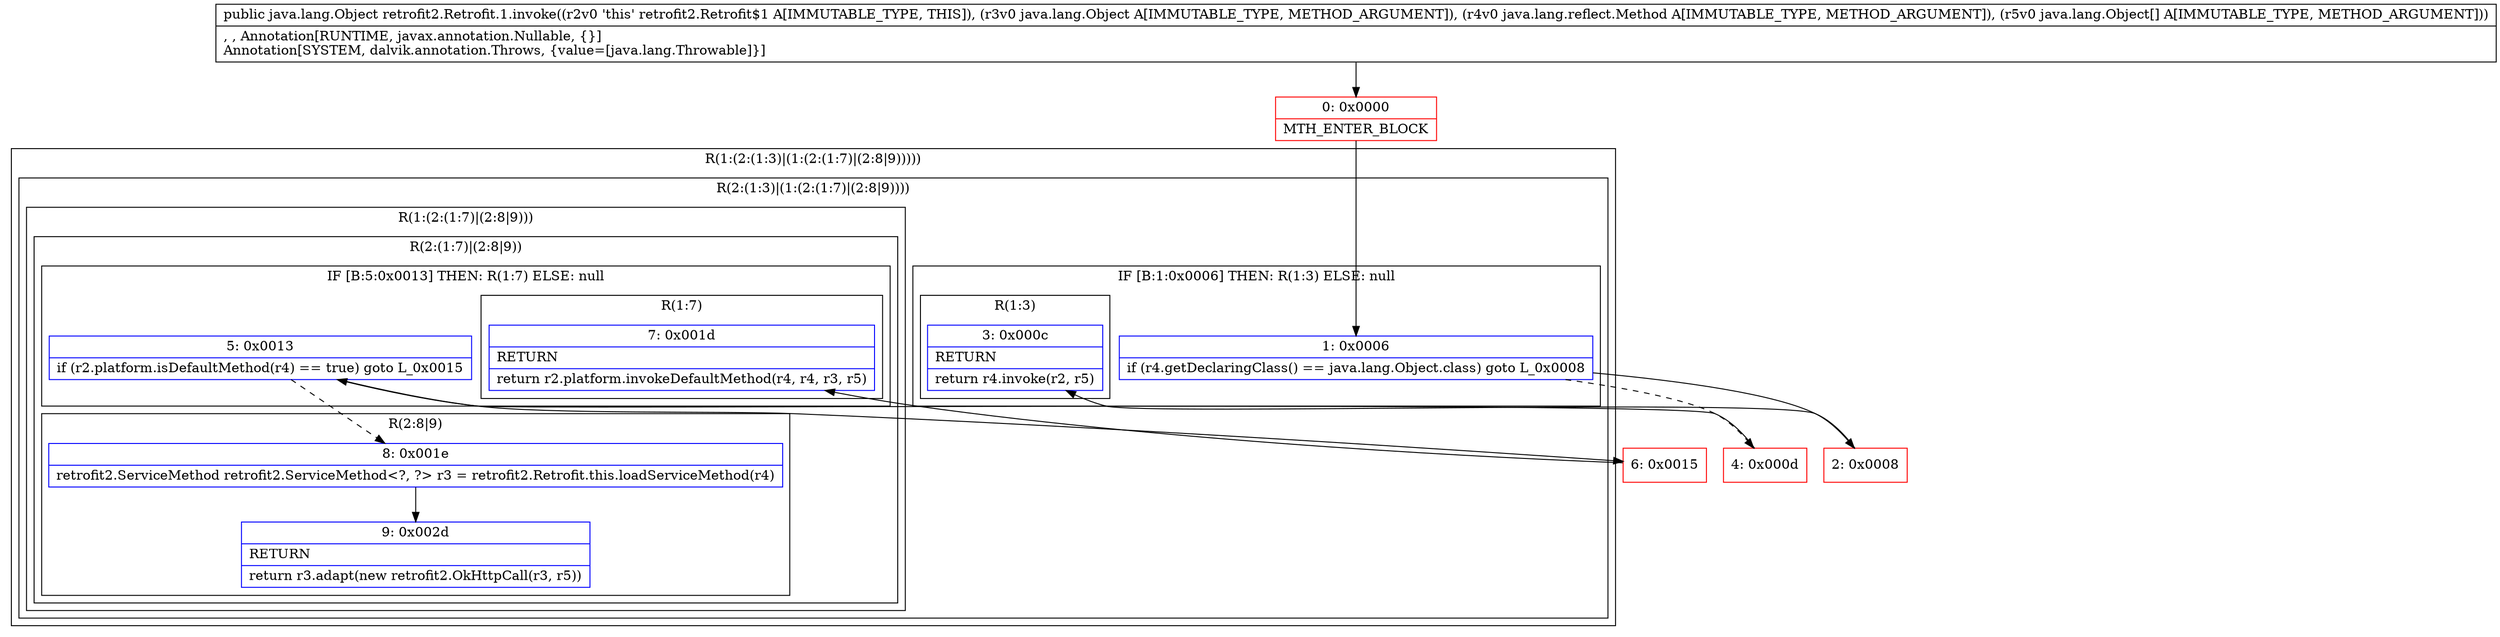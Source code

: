 digraph "CFG forretrofit2.Retrofit.1.invoke(Ljava\/lang\/Object;Ljava\/lang\/reflect\/Method;[Ljava\/lang\/Object;)Ljava\/lang\/Object;" {
subgraph cluster_Region_1966475723 {
label = "R(1:(2:(1:3)|(1:(2:(1:7)|(2:8|9)))))";
node [shape=record,color=blue];
subgraph cluster_Region_375790311 {
label = "R(2:(1:3)|(1:(2:(1:7)|(2:8|9))))";
node [shape=record,color=blue];
subgraph cluster_IfRegion_611106684 {
label = "IF [B:1:0x0006] THEN: R(1:3) ELSE: null";
node [shape=record,color=blue];
Node_1 [shape=record,label="{1\:\ 0x0006|if (r4.getDeclaringClass() == java.lang.Object.class) goto L_0x0008\l}"];
subgraph cluster_Region_372270732 {
label = "R(1:3)";
node [shape=record,color=blue];
Node_3 [shape=record,label="{3\:\ 0x000c|RETURN\l|return r4.invoke(r2, r5)\l}"];
}
}
subgraph cluster_Region_1401773520 {
label = "R(1:(2:(1:7)|(2:8|9)))";
node [shape=record,color=blue];
subgraph cluster_Region_1973077092 {
label = "R(2:(1:7)|(2:8|9))";
node [shape=record,color=blue];
subgraph cluster_IfRegion_885789428 {
label = "IF [B:5:0x0013] THEN: R(1:7) ELSE: null";
node [shape=record,color=blue];
Node_5 [shape=record,label="{5\:\ 0x0013|if (r2.platform.isDefaultMethod(r4) == true) goto L_0x0015\l}"];
subgraph cluster_Region_568137447 {
label = "R(1:7)";
node [shape=record,color=blue];
Node_7 [shape=record,label="{7\:\ 0x001d|RETURN\l|return r2.platform.invokeDefaultMethod(r4, r4, r3, r5)\l}"];
}
}
subgraph cluster_Region_794936223 {
label = "R(2:8|9)";
node [shape=record,color=blue];
Node_8 [shape=record,label="{8\:\ 0x001e|retrofit2.ServiceMethod retrofit2.ServiceMethod\<?, ?\> r3 = retrofit2.Retrofit.this.loadServiceMethod(r4)\l}"];
Node_9 [shape=record,label="{9\:\ 0x002d|RETURN\l|return r3.adapt(new retrofit2.OkHttpCall(r3, r5))\l}"];
}
}
}
}
}
Node_0 [shape=record,color=red,label="{0\:\ 0x0000|MTH_ENTER_BLOCK\l}"];
Node_2 [shape=record,color=red,label="{2\:\ 0x0008}"];
Node_4 [shape=record,color=red,label="{4\:\ 0x000d}"];
Node_6 [shape=record,color=red,label="{6\:\ 0x0015}"];
MethodNode[shape=record,label="{public java.lang.Object retrofit2.Retrofit.1.invoke((r2v0 'this' retrofit2.Retrofit$1 A[IMMUTABLE_TYPE, THIS]), (r3v0 java.lang.Object A[IMMUTABLE_TYPE, METHOD_ARGUMENT]), (r4v0 java.lang.reflect.Method A[IMMUTABLE_TYPE, METHOD_ARGUMENT]), (r5v0 java.lang.Object[] A[IMMUTABLE_TYPE, METHOD_ARGUMENT]))  | , , Annotation[RUNTIME, javax.annotation.Nullable, \{\}]\lAnnotation[SYSTEM, dalvik.annotation.Throws, \{value=[java.lang.Throwable]\}]\l}"];
MethodNode -> Node_0;
Node_1 -> Node_2;
Node_1 -> Node_4[style=dashed];
Node_5 -> Node_6;
Node_5 -> Node_8[style=dashed];
Node_8 -> Node_9;
Node_0 -> Node_1;
Node_2 -> Node_3;
Node_4 -> Node_5;
Node_6 -> Node_7;
}

